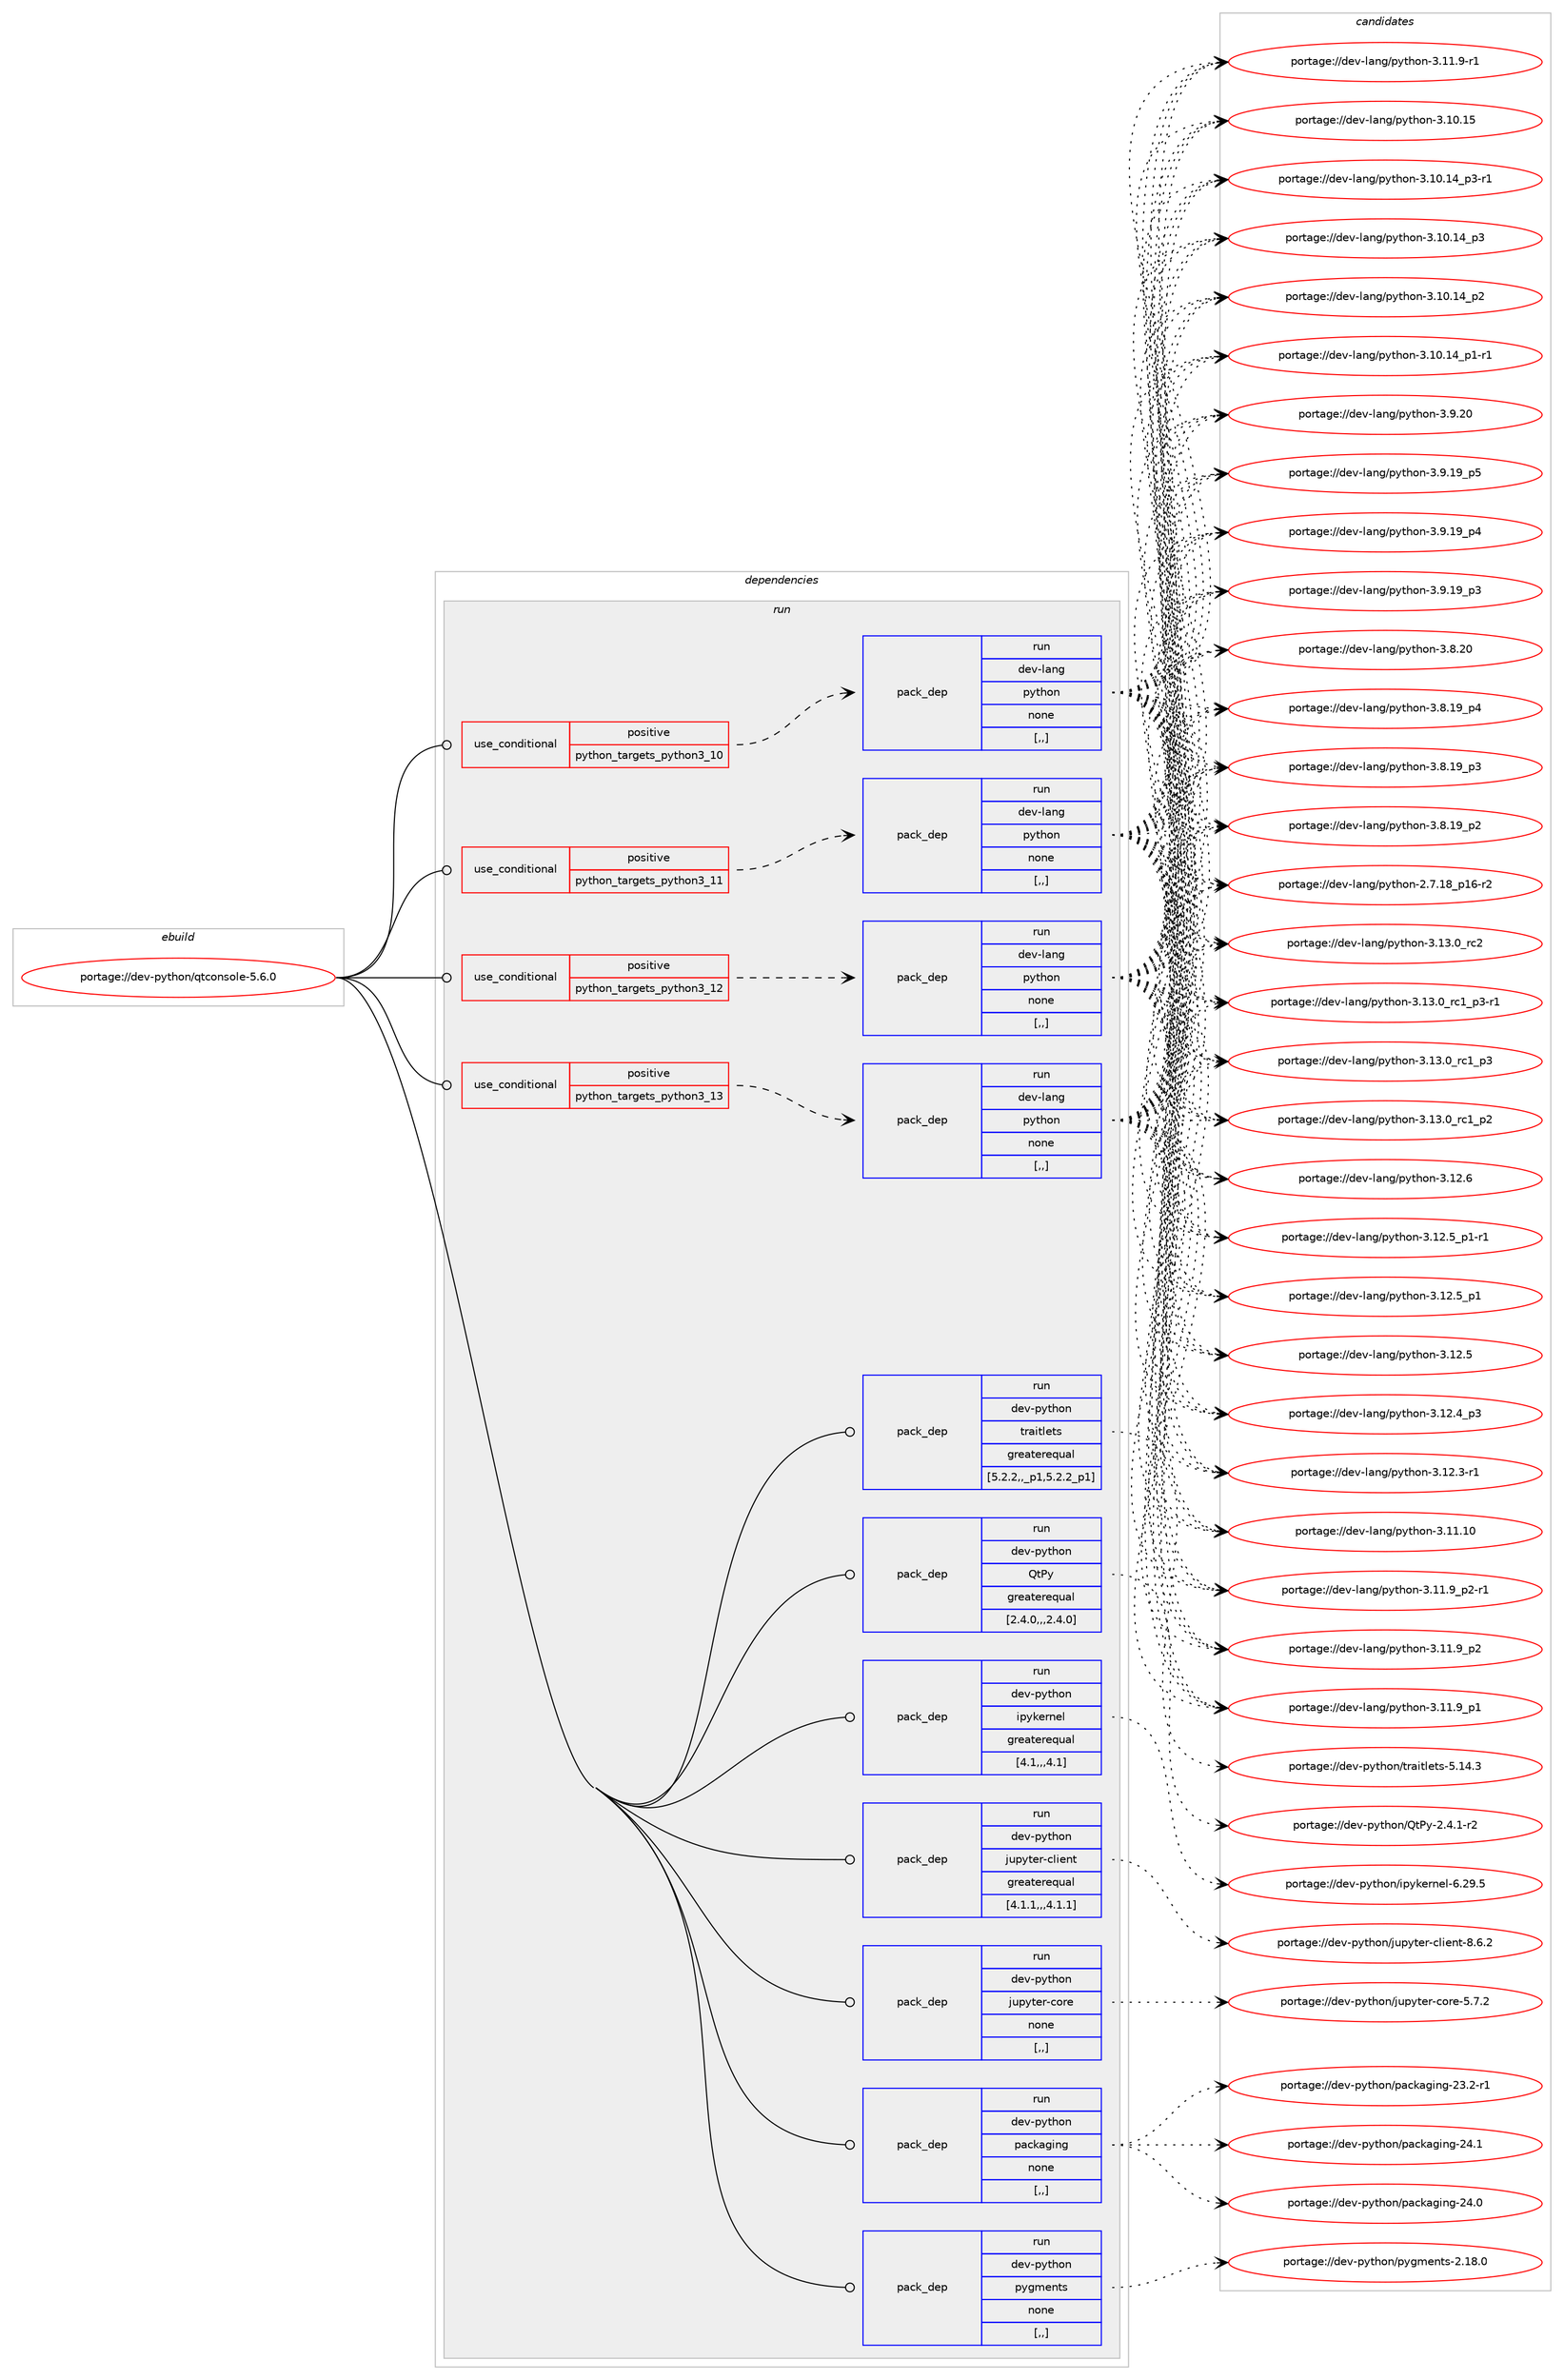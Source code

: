 digraph prolog {

# *************
# Graph options
# *************

newrank=true;
concentrate=true;
compound=true;
graph [rankdir=LR,fontname=Helvetica,fontsize=10,ranksep=1.5];#, ranksep=2.5, nodesep=0.2];
edge  [arrowhead=vee];
node  [fontname=Helvetica,fontsize=10];

# **********
# The ebuild
# **********

subgraph cluster_leftcol {
color=gray;
label=<<i>ebuild</i>>;
id [label="portage://dev-python/qtconsole-5.6.0", color=red, width=4, href="../dev-python/qtconsole-5.6.0.svg"];
}

# ****************
# The dependencies
# ****************

subgraph cluster_midcol {
color=gray;
label=<<i>dependencies</i>>;
subgraph cluster_compile {
fillcolor="#eeeeee";
style=filled;
label=<<i>compile</i>>;
}
subgraph cluster_compileandrun {
fillcolor="#eeeeee";
style=filled;
label=<<i>compile and run</i>>;
}
subgraph cluster_run {
fillcolor="#eeeeee";
style=filled;
label=<<i>run</i>>;
subgraph cond169429 {
dependency656688 [label=<<TABLE BORDER="0" CELLBORDER="1" CELLSPACING="0" CELLPADDING="4"><TR><TD ROWSPAN="3" CELLPADDING="10">use_conditional</TD></TR><TR><TD>positive</TD></TR><TR><TD>python_targets_python3_10</TD></TR></TABLE>>, shape=none, color=red];
subgraph pack482397 {
dependency656689 [label=<<TABLE BORDER="0" CELLBORDER="1" CELLSPACING="0" CELLPADDING="4" WIDTH="220"><TR><TD ROWSPAN="6" CELLPADDING="30">pack_dep</TD></TR><TR><TD WIDTH="110">run</TD></TR><TR><TD>dev-lang</TD></TR><TR><TD>python</TD></TR><TR><TD>none</TD></TR><TR><TD>[,,]</TD></TR></TABLE>>, shape=none, color=blue];
}
dependency656688:e -> dependency656689:w [weight=20,style="dashed",arrowhead="vee"];
}
id:e -> dependency656688:w [weight=20,style="solid",arrowhead="odot"];
subgraph cond169430 {
dependency656690 [label=<<TABLE BORDER="0" CELLBORDER="1" CELLSPACING="0" CELLPADDING="4"><TR><TD ROWSPAN="3" CELLPADDING="10">use_conditional</TD></TR><TR><TD>positive</TD></TR><TR><TD>python_targets_python3_11</TD></TR></TABLE>>, shape=none, color=red];
subgraph pack482398 {
dependency656691 [label=<<TABLE BORDER="0" CELLBORDER="1" CELLSPACING="0" CELLPADDING="4" WIDTH="220"><TR><TD ROWSPAN="6" CELLPADDING="30">pack_dep</TD></TR><TR><TD WIDTH="110">run</TD></TR><TR><TD>dev-lang</TD></TR><TR><TD>python</TD></TR><TR><TD>none</TD></TR><TR><TD>[,,]</TD></TR></TABLE>>, shape=none, color=blue];
}
dependency656690:e -> dependency656691:w [weight=20,style="dashed",arrowhead="vee"];
}
id:e -> dependency656690:w [weight=20,style="solid",arrowhead="odot"];
subgraph cond169431 {
dependency656692 [label=<<TABLE BORDER="0" CELLBORDER="1" CELLSPACING="0" CELLPADDING="4"><TR><TD ROWSPAN="3" CELLPADDING="10">use_conditional</TD></TR><TR><TD>positive</TD></TR><TR><TD>python_targets_python3_12</TD></TR></TABLE>>, shape=none, color=red];
subgraph pack482399 {
dependency656693 [label=<<TABLE BORDER="0" CELLBORDER="1" CELLSPACING="0" CELLPADDING="4" WIDTH="220"><TR><TD ROWSPAN="6" CELLPADDING="30">pack_dep</TD></TR><TR><TD WIDTH="110">run</TD></TR><TR><TD>dev-lang</TD></TR><TR><TD>python</TD></TR><TR><TD>none</TD></TR><TR><TD>[,,]</TD></TR></TABLE>>, shape=none, color=blue];
}
dependency656692:e -> dependency656693:w [weight=20,style="dashed",arrowhead="vee"];
}
id:e -> dependency656692:w [weight=20,style="solid",arrowhead="odot"];
subgraph cond169432 {
dependency656694 [label=<<TABLE BORDER="0" CELLBORDER="1" CELLSPACING="0" CELLPADDING="4"><TR><TD ROWSPAN="3" CELLPADDING="10">use_conditional</TD></TR><TR><TD>positive</TD></TR><TR><TD>python_targets_python3_13</TD></TR></TABLE>>, shape=none, color=red];
subgraph pack482400 {
dependency656695 [label=<<TABLE BORDER="0" CELLBORDER="1" CELLSPACING="0" CELLPADDING="4" WIDTH="220"><TR><TD ROWSPAN="6" CELLPADDING="30">pack_dep</TD></TR><TR><TD WIDTH="110">run</TD></TR><TR><TD>dev-lang</TD></TR><TR><TD>python</TD></TR><TR><TD>none</TD></TR><TR><TD>[,,]</TD></TR></TABLE>>, shape=none, color=blue];
}
dependency656694:e -> dependency656695:w [weight=20,style="dashed",arrowhead="vee"];
}
id:e -> dependency656694:w [weight=20,style="solid",arrowhead="odot"];
subgraph pack482401 {
dependency656696 [label=<<TABLE BORDER="0" CELLBORDER="1" CELLSPACING="0" CELLPADDING="4" WIDTH="220"><TR><TD ROWSPAN="6" CELLPADDING="30">pack_dep</TD></TR><TR><TD WIDTH="110">run</TD></TR><TR><TD>dev-python</TD></TR><TR><TD>QtPy</TD></TR><TR><TD>greaterequal</TD></TR><TR><TD>[2.4.0,,,2.4.0]</TD></TR></TABLE>>, shape=none, color=blue];
}
id:e -> dependency656696:w [weight=20,style="solid",arrowhead="odot"];
subgraph pack482402 {
dependency656697 [label=<<TABLE BORDER="0" CELLBORDER="1" CELLSPACING="0" CELLPADDING="4" WIDTH="220"><TR><TD ROWSPAN="6" CELLPADDING="30">pack_dep</TD></TR><TR><TD WIDTH="110">run</TD></TR><TR><TD>dev-python</TD></TR><TR><TD>ipykernel</TD></TR><TR><TD>greaterequal</TD></TR><TR><TD>[4.1,,,4.1]</TD></TR></TABLE>>, shape=none, color=blue];
}
id:e -> dependency656697:w [weight=20,style="solid",arrowhead="odot"];
subgraph pack482403 {
dependency656698 [label=<<TABLE BORDER="0" CELLBORDER="1" CELLSPACING="0" CELLPADDING="4" WIDTH="220"><TR><TD ROWSPAN="6" CELLPADDING="30">pack_dep</TD></TR><TR><TD WIDTH="110">run</TD></TR><TR><TD>dev-python</TD></TR><TR><TD>jupyter-client</TD></TR><TR><TD>greaterequal</TD></TR><TR><TD>[4.1.1,,,4.1.1]</TD></TR></TABLE>>, shape=none, color=blue];
}
id:e -> dependency656698:w [weight=20,style="solid",arrowhead="odot"];
subgraph pack482404 {
dependency656699 [label=<<TABLE BORDER="0" CELLBORDER="1" CELLSPACING="0" CELLPADDING="4" WIDTH="220"><TR><TD ROWSPAN="6" CELLPADDING="30">pack_dep</TD></TR><TR><TD WIDTH="110">run</TD></TR><TR><TD>dev-python</TD></TR><TR><TD>jupyter-core</TD></TR><TR><TD>none</TD></TR><TR><TD>[,,]</TD></TR></TABLE>>, shape=none, color=blue];
}
id:e -> dependency656699:w [weight=20,style="solid",arrowhead="odot"];
subgraph pack482405 {
dependency656700 [label=<<TABLE BORDER="0" CELLBORDER="1" CELLSPACING="0" CELLPADDING="4" WIDTH="220"><TR><TD ROWSPAN="6" CELLPADDING="30">pack_dep</TD></TR><TR><TD WIDTH="110">run</TD></TR><TR><TD>dev-python</TD></TR><TR><TD>packaging</TD></TR><TR><TD>none</TD></TR><TR><TD>[,,]</TD></TR></TABLE>>, shape=none, color=blue];
}
id:e -> dependency656700:w [weight=20,style="solid",arrowhead="odot"];
subgraph pack482406 {
dependency656701 [label=<<TABLE BORDER="0" CELLBORDER="1" CELLSPACING="0" CELLPADDING="4" WIDTH="220"><TR><TD ROWSPAN="6" CELLPADDING="30">pack_dep</TD></TR><TR><TD WIDTH="110">run</TD></TR><TR><TD>dev-python</TD></TR><TR><TD>pygments</TD></TR><TR><TD>none</TD></TR><TR><TD>[,,]</TD></TR></TABLE>>, shape=none, color=blue];
}
id:e -> dependency656701:w [weight=20,style="solid",arrowhead="odot"];
subgraph pack482407 {
dependency656702 [label=<<TABLE BORDER="0" CELLBORDER="1" CELLSPACING="0" CELLPADDING="4" WIDTH="220"><TR><TD ROWSPAN="6" CELLPADDING="30">pack_dep</TD></TR><TR><TD WIDTH="110">run</TD></TR><TR><TD>dev-python</TD></TR><TR><TD>traitlets</TD></TR><TR><TD>greaterequal</TD></TR><TR><TD>[5.2.2,,_p1,5.2.2_p1]</TD></TR></TABLE>>, shape=none, color=blue];
}
id:e -> dependency656702:w [weight=20,style="solid",arrowhead="odot"];
}
}

# **************
# The candidates
# **************

subgraph cluster_choices {
rank=same;
color=gray;
label=<<i>candidates</i>>;

subgraph choice482397 {
color=black;
nodesep=1;
choice10010111845108971101034711212111610411111045514649514648951149950 [label="portage://dev-lang/python-3.13.0_rc2", color=red, width=4,href="../dev-lang/python-3.13.0_rc2.svg"];
choice1001011184510897110103471121211161041111104551464951464895114994995112514511449 [label="portage://dev-lang/python-3.13.0_rc1_p3-r1", color=red, width=4,href="../dev-lang/python-3.13.0_rc1_p3-r1.svg"];
choice100101118451089711010347112121116104111110455146495146489511499499511251 [label="portage://dev-lang/python-3.13.0_rc1_p3", color=red, width=4,href="../dev-lang/python-3.13.0_rc1_p3.svg"];
choice100101118451089711010347112121116104111110455146495146489511499499511250 [label="portage://dev-lang/python-3.13.0_rc1_p2", color=red, width=4,href="../dev-lang/python-3.13.0_rc1_p2.svg"];
choice10010111845108971101034711212111610411111045514649504654 [label="portage://dev-lang/python-3.12.6", color=red, width=4,href="../dev-lang/python-3.12.6.svg"];
choice1001011184510897110103471121211161041111104551464950465395112494511449 [label="portage://dev-lang/python-3.12.5_p1-r1", color=red, width=4,href="../dev-lang/python-3.12.5_p1-r1.svg"];
choice100101118451089711010347112121116104111110455146495046539511249 [label="portage://dev-lang/python-3.12.5_p1", color=red, width=4,href="../dev-lang/python-3.12.5_p1.svg"];
choice10010111845108971101034711212111610411111045514649504653 [label="portage://dev-lang/python-3.12.5", color=red, width=4,href="../dev-lang/python-3.12.5.svg"];
choice100101118451089711010347112121116104111110455146495046529511251 [label="portage://dev-lang/python-3.12.4_p3", color=red, width=4,href="../dev-lang/python-3.12.4_p3.svg"];
choice100101118451089711010347112121116104111110455146495046514511449 [label="portage://dev-lang/python-3.12.3-r1", color=red, width=4,href="../dev-lang/python-3.12.3-r1.svg"];
choice1001011184510897110103471121211161041111104551464949464948 [label="portage://dev-lang/python-3.11.10", color=red, width=4,href="../dev-lang/python-3.11.10.svg"];
choice1001011184510897110103471121211161041111104551464949465795112504511449 [label="portage://dev-lang/python-3.11.9_p2-r1", color=red, width=4,href="../dev-lang/python-3.11.9_p2-r1.svg"];
choice100101118451089711010347112121116104111110455146494946579511250 [label="portage://dev-lang/python-3.11.9_p2", color=red, width=4,href="../dev-lang/python-3.11.9_p2.svg"];
choice100101118451089711010347112121116104111110455146494946579511249 [label="portage://dev-lang/python-3.11.9_p1", color=red, width=4,href="../dev-lang/python-3.11.9_p1.svg"];
choice100101118451089711010347112121116104111110455146494946574511449 [label="portage://dev-lang/python-3.11.9-r1", color=red, width=4,href="../dev-lang/python-3.11.9-r1.svg"];
choice1001011184510897110103471121211161041111104551464948464953 [label="portage://dev-lang/python-3.10.15", color=red, width=4,href="../dev-lang/python-3.10.15.svg"];
choice100101118451089711010347112121116104111110455146494846495295112514511449 [label="portage://dev-lang/python-3.10.14_p3-r1", color=red, width=4,href="../dev-lang/python-3.10.14_p3-r1.svg"];
choice10010111845108971101034711212111610411111045514649484649529511251 [label="portage://dev-lang/python-3.10.14_p3", color=red, width=4,href="../dev-lang/python-3.10.14_p3.svg"];
choice10010111845108971101034711212111610411111045514649484649529511250 [label="portage://dev-lang/python-3.10.14_p2", color=red, width=4,href="../dev-lang/python-3.10.14_p2.svg"];
choice100101118451089711010347112121116104111110455146494846495295112494511449 [label="portage://dev-lang/python-3.10.14_p1-r1", color=red, width=4,href="../dev-lang/python-3.10.14_p1-r1.svg"];
choice10010111845108971101034711212111610411111045514657465048 [label="portage://dev-lang/python-3.9.20", color=red, width=4,href="../dev-lang/python-3.9.20.svg"];
choice100101118451089711010347112121116104111110455146574649579511253 [label="portage://dev-lang/python-3.9.19_p5", color=red, width=4,href="../dev-lang/python-3.9.19_p5.svg"];
choice100101118451089711010347112121116104111110455146574649579511252 [label="portage://dev-lang/python-3.9.19_p4", color=red, width=4,href="../dev-lang/python-3.9.19_p4.svg"];
choice100101118451089711010347112121116104111110455146574649579511251 [label="portage://dev-lang/python-3.9.19_p3", color=red, width=4,href="../dev-lang/python-3.9.19_p3.svg"];
choice10010111845108971101034711212111610411111045514656465048 [label="portage://dev-lang/python-3.8.20", color=red, width=4,href="../dev-lang/python-3.8.20.svg"];
choice100101118451089711010347112121116104111110455146564649579511252 [label="portage://dev-lang/python-3.8.19_p4", color=red, width=4,href="../dev-lang/python-3.8.19_p4.svg"];
choice100101118451089711010347112121116104111110455146564649579511251 [label="portage://dev-lang/python-3.8.19_p3", color=red, width=4,href="../dev-lang/python-3.8.19_p3.svg"];
choice100101118451089711010347112121116104111110455146564649579511250 [label="portage://dev-lang/python-3.8.19_p2", color=red, width=4,href="../dev-lang/python-3.8.19_p2.svg"];
choice100101118451089711010347112121116104111110455046554649569511249544511450 [label="portage://dev-lang/python-2.7.18_p16-r2", color=red, width=4,href="../dev-lang/python-2.7.18_p16-r2.svg"];
dependency656689:e -> choice10010111845108971101034711212111610411111045514649514648951149950:w [style=dotted,weight="100"];
dependency656689:e -> choice1001011184510897110103471121211161041111104551464951464895114994995112514511449:w [style=dotted,weight="100"];
dependency656689:e -> choice100101118451089711010347112121116104111110455146495146489511499499511251:w [style=dotted,weight="100"];
dependency656689:e -> choice100101118451089711010347112121116104111110455146495146489511499499511250:w [style=dotted,weight="100"];
dependency656689:e -> choice10010111845108971101034711212111610411111045514649504654:w [style=dotted,weight="100"];
dependency656689:e -> choice1001011184510897110103471121211161041111104551464950465395112494511449:w [style=dotted,weight="100"];
dependency656689:e -> choice100101118451089711010347112121116104111110455146495046539511249:w [style=dotted,weight="100"];
dependency656689:e -> choice10010111845108971101034711212111610411111045514649504653:w [style=dotted,weight="100"];
dependency656689:e -> choice100101118451089711010347112121116104111110455146495046529511251:w [style=dotted,weight="100"];
dependency656689:e -> choice100101118451089711010347112121116104111110455146495046514511449:w [style=dotted,weight="100"];
dependency656689:e -> choice1001011184510897110103471121211161041111104551464949464948:w [style=dotted,weight="100"];
dependency656689:e -> choice1001011184510897110103471121211161041111104551464949465795112504511449:w [style=dotted,weight="100"];
dependency656689:e -> choice100101118451089711010347112121116104111110455146494946579511250:w [style=dotted,weight="100"];
dependency656689:e -> choice100101118451089711010347112121116104111110455146494946579511249:w [style=dotted,weight="100"];
dependency656689:e -> choice100101118451089711010347112121116104111110455146494946574511449:w [style=dotted,weight="100"];
dependency656689:e -> choice1001011184510897110103471121211161041111104551464948464953:w [style=dotted,weight="100"];
dependency656689:e -> choice100101118451089711010347112121116104111110455146494846495295112514511449:w [style=dotted,weight="100"];
dependency656689:e -> choice10010111845108971101034711212111610411111045514649484649529511251:w [style=dotted,weight="100"];
dependency656689:e -> choice10010111845108971101034711212111610411111045514649484649529511250:w [style=dotted,weight="100"];
dependency656689:e -> choice100101118451089711010347112121116104111110455146494846495295112494511449:w [style=dotted,weight="100"];
dependency656689:e -> choice10010111845108971101034711212111610411111045514657465048:w [style=dotted,weight="100"];
dependency656689:e -> choice100101118451089711010347112121116104111110455146574649579511253:w [style=dotted,weight="100"];
dependency656689:e -> choice100101118451089711010347112121116104111110455146574649579511252:w [style=dotted,weight="100"];
dependency656689:e -> choice100101118451089711010347112121116104111110455146574649579511251:w [style=dotted,weight="100"];
dependency656689:e -> choice10010111845108971101034711212111610411111045514656465048:w [style=dotted,weight="100"];
dependency656689:e -> choice100101118451089711010347112121116104111110455146564649579511252:w [style=dotted,weight="100"];
dependency656689:e -> choice100101118451089711010347112121116104111110455146564649579511251:w [style=dotted,weight="100"];
dependency656689:e -> choice100101118451089711010347112121116104111110455146564649579511250:w [style=dotted,weight="100"];
dependency656689:e -> choice100101118451089711010347112121116104111110455046554649569511249544511450:w [style=dotted,weight="100"];
}
subgraph choice482398 {
color=black;
nodesep=1;
choice10010111845108971101034711212111610411111045514649514648951149950 [label="portage://dev-lang/python-3.13.0_rc2", color=red, width=4,href="../dev-lang/python-3.13.0_rc2.svg"];
choice1001011184510897110103471121211161041111104551464951464895114994995112514511449 [label="portage://dev-lang/python-3.13.0_rc1_p3-r1", color=red, width=4,href="../dev-lang/python-3.13.0_rc1_p3-r1.svg"];
choice100101118451089711010347112121116104111110455146495146489511499499511251 [label="portage://dev-lang/python-3.13.0_rc1_p3", color=red, width=4,href="../dev-lang/python-3.13.0_rc1_p3.svg"];
choice100101118451089711010347112121116104111110455146495146489511499499511250 [label="portage://dev-lang/python-3.13.0_rc1_p2", color=red, width=4,href="../dev-lang/python-3.13.0_rc1_p2.svg"];
choice10010111845108971101034711212111610411111045514649504654 [label="portage://dev-lang/python-3.12.6", color=red, width=4,href="../dev-lang/python-3.12.6.svg"];
choice1001011184510897110103471121211161041111104551464950465395112494511449 [label="portage://dev-lang/python-3.12.5_p1-r1", color=red, width=4,href="../dev-lang/python-3.12.5_p1-r1.svg"];
choice100101118451089711010347112121116104111110455146495046539511249 [label="portage://dev-lang/python-3.12.5_p1", color=red, width=4,href="../dev-lang/python-3.12.5_p1.svg"];
choice10010111845108971101034711212111610411111045514649504653 [label="portage://dev-lang/python-3.12.5", color=red, width=4,href="../dev-lang/python-3.12.5.svg"];
choice100101118451089711010347112121116104111110455146495046529511251 [label="portage://dev-lang/python-3.12.4_p3", color=red, width=4,href="../dev-lang/python-3.12.4_p3.svg"];
choice100101118451089711010347112121116104111110455146495046514511449 [label="portage://dev-lang/python-3.12.3-r1", color=red, width=4,href="../dev-lang/python-3.12.3-r1.svg"];
choice1001011184510897110103471121211161041111104551464949464948 [label="portage://dev-lang/python-3.11.10", color=red, width=4,href="../dev-lang/python-3.11.10.svg"];
choice1001011184510897110103471121211161041111104551464949465795112504511449 [label="portage://dev-lang/python-3.11.9_p2-r1", color=red, width=4,href="../dev-lang/python-3.11.9_p2-r1.svg"];
choice100101118451089711010347112121116104111110455146494946579511250 [label="portage://dev-lang/python-3.11.9_p2", color=red, width=4,href="../dev-lang/python-3.11.9_p2.svg"];
choice100101118451089711010347112121116104111110455146494946579511249 [label="portage://dev-lang/python-3.11.9_p1", color=red, width=4,href="../dev-lang/python-3.11.9_p1.svg"];
choice100101118451089711010347112121116104111110455146494946574511449 [label="portage://dev-lang/python-3.11.9-r1", color=red, width=4,href="../dev-lang/python-3.11.9-r1.svg"];
choice1001011184510897110103471121211161041111104551464948464953 [label="portage://dev-lang/python-3.10.15", color=red, width=4,href="../dev-lang/python-3.10.15.svg"];
choice100101118451089711010347112121116104111110455146494846495295112514511449 [label="portage://dev-lang/python-3.10.14_p3-r1", color=red, width=4,href="../dev-lang/python-3.10.14_p3-r1.svg"];
choice10010111845108971101034711212111610411111045514649484649529511251 [label="portage://dev-lang/python-3.10.14_p3", color=red, width=4,href="../dev-lang/python-3.10.14_p3.svg"];
choice10010111845108971101034711212111610411111045514649484649529511250 [label="portage://dev-lang/python-3.10.14_p2", color=red, width=4,href="../dev-lang/python-3.10.14_p2.svg"];
choice100101118451089711010347112121116104111110455146494846495295112494511449 [label="portage://dev-lang/python-3.10.14_p1-r1", color=red, width=4,href="../dev-lang/python-3.10.14_p1-r1.svg"];
choice10010111845108971101034711212111610411111045514657465048 [label="portage://dev-lang/python-3.9.20", color=red, width=4,href="../dev-lang/python-3.9.20.svg"];
choice100101118451089711010347112121116104111110455146574649579511253 [label="portage://dev-lang/python-3.9.19_p5", color=red, width=4,href="../dev-lang/python-3.9.19_p5.svg"];
choice100101118451089711010347112121116104111110455146574649579511252 [label="portage://dev-lang/python-3.9.19_p4", color=red, width=4,href="../dev-lang/python-3.9.19_p4.svg"];
choice100101118451089711010347112121116104111110455146574649579511251 [label="portage://dev-lang/python-3.9.19_p3", color=red, width=4,href="../dev-lang/python-3.9.19_p3.svg"];
choice10010111845108971101034711212111610411111045514656465048 [label="portage://dev-lang/python-3.8.20", color=red, width=4,href="../dev-lang/python-3.8.20.svg"];
choice100101118451089711010347112121116104111110455146564649579511252 [label="portage://dev-lang/python-3.8.19_p4", color=red, width=4,href="../dev-lang/python-3.8.19_p4.svg"];
choice100101118451089711010347112121116104111110455146564649579511251 [label="portage://dev-lang/python-3.8.19_p3", color=red, width=4,href="../dev-lang/python-3.8.19_p3.svg"];
choice100101118451089711010347112121116104111110455146564649579511250 [label="portage://dev-lang/python-3.8.19_p2", color=red, width=4,href="../dev-lang/python-3.8.19_p2.svg"];
choice100101118451089711010347112121116104111110455046554649569511249544511450 [label="portage://dev-lang/python-2.7.18_p16-r2", color=red, width=4,href="../dev-lang/python-2.7.18_p16-r2.svg"];
dependency656691:e -> choice10010111845108971101034711212111610411111045514649514648951149950:w [style=dotted,weight="100"];
dependency656691:e -> choice1001011184510897110103471121211161041111104551464951464895114994995112514511449:w [style=dotted,weight="100"];
dependency656691:e -> choice100101118451089711010347112121116104111110455146495146489511499499511251:w [style=dotted,weight="100"];
dependency656691:e -> choice100101118451089711010347112121116104111110455146495146489511499499511250:w [style=dotted,weight="100"];
dependency656691:e -> choice10010111845108971101034711212111610411111045514649504654:w [style=dotted,weight="100"];
dependency656691:e -> choice1001011184510897110103471121211161041111104551464950465395112494511449:w [style=dotted,weight="100"];
dependency656691:e -> choice100101118451089711010347112121116104111110455146495046539511249:w [style=dotted,weight="100"];
dependency656691:e -> choice10010111845108971101034711212111610411111045514649504653:w [style=dotted,weight="100"];
dependency656691:e -> choice100101118451089711010347112121116104111110455146495046529511251:w [style=dotted,weight="100"];
dependency656691:e -> choice100101118451089711010347112121116104111110455146495046514511449:w [style=dotted,weight="100"];
dependency656691:e -> choice1001011184510897110103471121211161041111104551464949464948:w [style=dotted,weight="100"];
dependency656691:e -> choice1001011184510897110103471121211161041111104551464949465795112504511449:w [style=dotted,weight="100"];
dependency656691:e -> choice100101118451089711010347112121116104111110455146494946579511250:w [style=dotted,weight="100"];
dependency656691:e -> choice100101118451089711010347112121116104111110455146494946579511249:w [style=dotted,weight="100"];
dependency656691:e -> choice100101118451089711010347112121116104111110455146494946574511449:w [style=dotted,weight="100"];
dependency656691:e -> choice1001011184510897110103471121211161041111104551464948464953:w [style=dotted,weight="100"];
dependency656691:e -> choice100101118451089711010347112121116104111110455146494846495295112514511449:w [style=dotted,weight="100"];
dependency656691:e -> choice10010111845108971101034711212111610411111045514649484649529511251:w [style=dotted,weight="100"];
dependency656691:e -> choice10010111845108971101034711212111610411111045514649484649529511250:w [style=dotted,weight="100"];
dependency656691:e -> choice100101118451089711010347112121116104111110455146494846495295112494511449:w [style=dotted,weight="100"];
dependency656691:e -> choice10010111845108971101034711212111610411111045514657465048:w [style=dotted,weight="100"];
dependency656691:e -> choice100101118451089711010347112121116104111110455146574649579511253:w [style=dotted,weight="100"];
dependency656691:e -> choice100101118451089711010347112121116104111110455146574649579511252:w [style=dotted,weight="100"];
dependency656691:e -> choice100101118451089711010347112121116104111110455146574649579511251:w [style=dotted,weight="100"];
dependency656691:e -> choice10010111845108971101034711212111610411111045514656465048:w [style=dotted,weight="100"];
dependency656691:e -> choice100101118451089711010347112121116104111110455146564649579511252:w [style=dotted,weight="100"];
dependency656691:e -> choice100101118451089711010347112121116104111110455146564649579511251:w [style=dotted,weight="100"];
dependency656691:e -> choice100101118451089711010347112121116104111110455146564649579511250:w [style=dotted,weight="100"];
dependency656691:e -> choice100101118451089711010347112121116104111110455046554649569511249544511450:w [style=dotted,weight="100"];
}
subgraph choice482399 {
color=black;
nodesep=1;
choice10010111845108971101034711212111610411111045514649514648951149950 [label="portage://dev-lang/python-3.13.0_rc2", color=red, width=4,href="../dev-lang/python-3.13.0_rc2.svg"];
choice1001011184510897110103471121211161041111104551464951464895114994995112514511449 [label="portage://dev-lang/python-3.13.0_rc1_p3-r1", color=red, width=4,href="../dev-lang/python-3.13.0_rc1_p3-r1.svg"];
choice100101118451089711010347112121116104111110455146495146489511499499511251 [label="portage://dev-lang/python-3.13.0_rc1_p3", color=red, width=4,href="../dev-lang/python-3.13.0_rc1_p3.svg"];
choice100101118451089711010347112121116104111110455146495146489511499499511250 [label="portage://dev-lang/python-3.13.0_rc1_p2", color=red, width=4,href="../dev-lang/python-3.13.0_rc1_p2.svg"];
choice10010111845108971101034711212111610411111045514649504654 [label="portage://dev-lang/python-3.12.6", color=red, width=4,href="../dev-lang/python-3.12.6.svg"];
choice1001011184510897110103471121211161041111104551464950465395112494511449 [label="portage://dev-lang/python-3.12.5_p1-r1", color=red, width=4,href="../dev-lang/python-3.12.5_p1-r1.svg"];
choice100101118451089711010347112121116104111110455146495046539511249 [label="portage://dev-lang/python-3.12.5_p1", color=red, width=4,href="../dev-lang/python-3.12.5_p1.svg"];
choice10010111845108971101034711212111610411111045514649504653 [label="portage://dev-lang/python-3.12.5", color=red, width=4,href="../dev-lang/python-3.12.5.svg"];
choice100101118451089711010347112121116104111110455146495046529511251 [label="portage://dev-lang/python-3.12.4_p3", color=red, width=4,href="../dev-lang/python-3.12.4_p3.svg"];
choice100101118451089711010347112121116104111110455146495046514511449 [label="portage://dev-lang/python-3.12.3-r1", color=red, width=4,href="../dev-lang/python-3.12.3-r1.svg"];
choice1001011184510897110103471121211161041111104551464949464948 [label="portage://dev-lang/python-3.11.10", color=red, width=4,href="../dev-lang/python-3.11.10.svg"];
choice1001011184510897110103471121211161041111104551464949465795112504511449 [label="portage://dev-lang/python-3.11.9_p2-r1", color=red, width=4,href="../dev-lang/python-3.11.9_p2-r1.svg"];
choice100101118451089711010347112121116104111110455146494946579511250 [label="portage://dev-lang/python-3.11.9_p2", color=red, width=4,href="../dev-lang/python-3.11.9_p2.svg"];
choice100101118451089711010347112121116104111110455146494946579511249 [label="portage://dev-lang/python-3.11.9_p1", color=red, width=4,href="../dev-lang/python-3.11.9_p1.svg"];
choice100101118451089711010347112121116104111110455146494946574511449 [label="portage://dev-lang/python-3.11.9-r1", color=red, width=4,href="../dev-lang/python-3.11.9-r1.svg"];
choice1001011184510897110103471121211161041111104551464948464953 [label="portage://dev-lang/python-3.10.15", color=red, width=4,href="../dev-lang/python-3.10.15.svg"];
choice100101118451089711010347112121116104111110455146494846495295112514511449 [label="portage://dev-lang/python-3.10.14_p3-r1", color=red, width=4,href="../dev-lang/python-3.10.14_p3-r1.svg"];
choice10010111845108971101034711212111610411111045514649484649529511251 [label="portage://dev-lang/python-3.10.14_p3", color=red, width=4,href="../dev-lang/python-3.10.14_p3.svg"];
choice10010111845108971101034711212111610411111045514649484649529511250 [label="portage://dev-lang/python-3.10.14_p2", color=red, width=4,href="../dev-lang/python-3.10.14_p2.svg"];
choice100101118451089711010347112121116104111110455146494846495295112494511449 [label="portage://dev-lang/python-3.10.14_p1-r1", color=red, width=4,href="../dev-lang/python-3.10.14_p1-r1.svg"];
choice10010111845108971101034711212111610411111045514657465048 [label="portage://dev-lang/python-3.9.20", color=red, width=4,href="../dev-lang/python-3.9.20.svg"];
choice100101118451089711010347112121116104111110455146574649579511253 [label="portage://dev-lang/python-3.9.19_p5", color=red, width=4,href="../dev-lang/python-3.9.19_p5.svg"];
choice100101118451089711010347112121116104111110455146574649579511252 [label="portage://dev-lang/python-3.9.19_p4", color=red, width=4,href="../dev-lang/python-3.9.19_p4.svg"];
choice100101118451089711010347112121116104111110455146574649579511251 [label="portage://dev-lang/python-3.9.19_p3", color=red, width=4,href="../dev-lang/python-3.9.19_p3.svg"];
choice10010111845108971101034711212111610411111045514656465048 [label="portage://dev-lang/python-3.8.20", color=red, width=4,href="../dev-lang/python-3.8.20.svg"];
choice100101118451089711010347112121116104111110455146564649579511252 [label="portage://dev-lang/python-3.8.19_p4", color=red, width=4,href="../dev-lang/python-3.8.19_p4.svg"];
choice100101118451089711010347112121116104111110455146564649579511251 [label="portage://dev-lang/python-3.8.19_p3", color=red, width=4,href="../dev-lang/python-3.8.19_p3.svg"];
choice100101118451089711010347112121116104111110455146564649579511250 [label="portage://dev-lang/python-3.8.19_p2", color=red, width=4,href="../dev-lang/python-3.8.19_p2.svg"];
choice100101118451089711010347112121116104111110455046554649569511249544511450 [label="portage://dev-lang/python-2.7.18_p16-r2", color=red, width=4,href="../dev-lang/python-2.7.18_p16-r2.svg"];
dependency656693:e -> choice10010111845108971101034711212111610411111045514649514648951149950:w [style=dotted,weight="100"];
dependency656693:e -> choice1001011184510897110103471121211161041111104551464951464895114994995112514511449:w [style=dotted,weight="100"];
dependency656693:e -> choice100101118451089711010347112121116104111110455146495146489511499499511251:w [style=dotted,weight="100"];
dependency656693:e -> choice100101118451089711010347112121116104111110455146495146489511499499511250:w [style=dotted,weight="100"];
dependency656693:e -> choice10010111845108971101034711212111610411111045514649504654:w [style=dotted,weight="100"];
dependency656693:e -> choice1001011184510897110103471121211161041111104551464950465395112494511449:w [style=dotted,weight="100"];
dependency656693:e -> choice100101118451089711010347112121116104111110455146495046539511249:w [style=dotted,weight="100"];
dependency656693:e -> choice10010111845108971101034711212111610411111045514649504653:w [style=dotted,weight="100"];
dependency656693:e -> choice100101118451089711010347112121116104111110455146495046529511251:w [style=dotted,weight="100"];
dependency656693:e -> choice100101118451089711010347112121116104111110455146495046514511449:w [style=dotted,weight="100"];
dependency656693:e -> choice1001011184510897110103471121211161041111104551464949464948:w [style=dotted,weight="100"];
dependency656693:e -> choice1001011184510897110103471121211161041111104551464949465795112504511449:w [style=dotted,weight="100"];
dependency656693:e -> choice100101118451089711010347112121116104111110455146494946579511250:w [style=dotted,weight="100"];
dependency656693:e -> choice100101118451089711010347112121116104111110455146494946579511249:w [style=dotted,weight="100"];
dependency656693:e -> choice100101118451089711010347112121116104111110455146494946574511449:w [style=dotted,weight="100"];
dependency656693:e -> choice1001011184510897110103471121211161041111104551464948464953:w [style=dotted,weight="100"];
dependency656693:e -> choice100101118451089711010347112121116104111110455146494846495295112514511449:w [style=dotted,weight="100"];
dependency656693:e -> choice10010111845108971101034711212111610411111045514649484649529511251:w [style=dotted,weight="100"];
dependency656693:e -> choice10010111845108971101034711212111610411111045514649484649529511250:w [style=dotted,weight="100"];
dependency656693:e -> choice100101118451089711010347112121116104111110455146494846495295112494511449:w [style=dotted,weight="100"];
dependency656693:e -> choice10010111845108971101034711212111610411111045514657465048:w [style=dotted,weight="100"];
dependency656693:e -> choice100101118451089711010347112121116104111110455146574649579511253:w [style=dotted,weight="100"];
dependency656693:e -> choice100101118451089711010347112121116104111110455146574649579511252:w [style=dotted,weight="100"];
dependency656693:e -> choice100101118451089711010347112121116104111110455146574649579511251:w [style=dotted,weight="100"];
dependency656693:e -> choice10010111845108971101034711212111610411111045514656465048:w [style=dotted,weight="100"];
dependency656693:e -> choice100101118451089711010347112121116104111110455146564649579511252:w [style=dotted,weight="100"];
dependency656693:e -> choice100101118451089711010347112121116104111110455146564649579511251:w [style=dotted,weight="100"];
dependency656693:e -> choice100101118451089711010347112121116104111110455146564649579511250:w [style=dotted,weight="100"];
dependency656693:e -> choice100101118451089711010347112121116104111110455046554649569511249544511450:w [style=dotted,weight="100"];
}
subgraph choice482400 {
color=black;
nodesep=1;
choice10010111845108971101034711212111610411111045514649514648951149950 [label="portage://dev-lang/python-3.13.0_rc2", color=red, width=4,href="../dev-lang/python-3.13.0_rc2.svg"];
choice1001011184510897110103471121211161041111104551464951464895114994995112514511449 [label="portage://dev-lang/python-3.13.0_rc1_p3-r1", color=red, width=4,href="../dev-lang/python-3.13.0_rc1_p3-r1.svg"];
choice100101118451089711010347112121116104111110455146495146489511499499511251 [label="portage://dev-lang/python-3.13.0_rc1_p3", color=red, width=4,href="../dev-lang/python-3.13.0_rc1_p3.svg"];
choice100101118451089711010347112121116104111110455146495146489511499499511250 [label="portage://dev-lang/python-3.13.0_rc1_p2", color=red, width=4,href="../dev-lang/python-3.13.0_rc1_p2.svg"];
choice10010111845108971101034711212111610411111045514649504654 [label="portage://dev-lang/python-3.12.6", color=red, width=4,href="../dev-lang/python-3.12.6.svg"];
choice1001011184510897110103471121211161041111104551464950465395112494511449 [label="portage://dev-lang/python-3.12.5_p1-r1", color=red, width=4,href="../dev-lang/python-3.12.5_p1-r1.svg"];
choice100101118451089711010347112121116104111110455146495046539511249 [label="portage://dev-lang/python-3.12.5_p1", color=red, width=4,href="../dev-lang/python-3.12.5_p1.svg"];
choice10010111845108971101034711212111610411111045514649504653 [label="portage://dev-lang/python-3.12.5", color=red, width=4,href="../dev-lang/python-3.12.5.svg"];
choice100101118451089711010347112121116104111110455146495046529511251 [label="portage://dev-lang/python-3.12.4_p3", color=red, width=4,href="../dev-lang/python-3.12.4_p3.svg"];
choice100101118451089711010347112121116104111110455146495046514511449 [label="portage://dev-lang/python-3.12.3-r1", color=red, width=4,href="../dev-lang/python-3.12.3-r1.svg"];
choice1001011184510897110103471121211161041111104551464949464948 [label="portage://dev-lang/python-3.11.10", color=red, width=4,href="../dev-lang/python-3.11.10.svg"];
choice1001011184510897110103471121211161041111104551464949465795112504511449 [label="portage://dev-lang/python-3.11.9_p2-r1", color=red, width=4,href="../dev-lang/python-3.11.9_p2-r1.svg"];
choice100101118451089711010347112121116104111110455146494946579511250 [label="portage://dev-lang/python-3.11.9_p2", color=red, width=4,href="../dev-lang/python-3.11.9_p2.svg"];
choice100101118451089711010347112121116104111110455146494946579511249 [label="portage://dev-lang/python-3.11.9_p1", color=red, width=4,href="../dev-lang/python-3.11.9_p1.svg"];
choice100101118451089711010347112121116104111110455146494946574511449 [label="portage://dev-lang/python-3.11.9-r1", color=red, width=4,href="../dev-lang/python-3.11.9-r1.svg"];
choice1001011184510897110103471121211161041111104551464948464953 [label="portage://dev-lang/python-3.10.15", color=red, width=4,href="../dev-lang/python-3.10.15.svg"];
choice100101118451089711010347112121116104111110455146494846495295112514511449 [label="portage://dev-lang/python-3.10.14_p3-r1", color=red, width=4,href="../dev-lang/python-3.10.14_p3-r1.svg"];
choice10010111845108971101034711212111610411111045514649484649529511251 [label="portage://dev-lang/python-3.10.14_p3", color=red, width=4,href="../dev-lang/python-3.10.14_p3.svg"];
choice10010111845108971101034711212111610411111045514649484649529511250 [label="portage://dev-lang/python-3.10.14_p2", color=red, width=4,href="../dev-lang/python-3.10.14_p2.svg"];
choice100101118451089711010347112121116104111110455146494846495295112494511449 [label="portage://dev-lang/python-3.10.14_p1-r1", color=red, width=4,href="../dev-lang/python-3.10.14_p1-r1.svg"];
choice10010111845108971101034711212111610411111045514657465048 [label="portage://dev-lang/python-3.9.20", color=red, width=4,href="../dev-lang/python-3.9.20.svg"];
choice100101118451089711010347112121116104111110455146574649579511253 [label="portage://dev-lang/python-3.9.19_p5", color=red, width=4,href="../dev-lang/python-3.9.19_p5.svg"];
choice100101118451089711010347112121116104111110455146574649579511252 [label="portage://dev-lang/python-3.9.19_p4", color=red, width=4,href="../dev-lang/python-3.9.19_p4.svg"];
choice100101118451089711010347112121116104111110455146574649579511251 [label="portage://dev-lang/python-3.9.19_p3", color=red, width=4,href="../dev-lang/python-3.9.19_p3.svg"];
choice10010111845108971101034711212111610411111045514656465048 [label="portage://dev-lang/python-3.8.20", color=red, width=4,href="../dev-lang/python-3.8.20.svg"];
choice100101118451089711010347112121116104111110455146564649579511252 [label="portage://dev-lang/python-3.8.19_p4", color=red, width=4,href="../dev-lang/python-3.8.19_p4.svg"];
choice100101118451089711010347112121116104111110455146564649579511251 [label="portage://dev-lang/python-3.8.19_p3", color=red, width=4,href="../dev-lang/python-3.8.19_p3.svg"];
choice100101118451089711010347112121116104111110455146564649579511250 [label="portage://dev-lang/python-3.8.19_p2", color=red, width=4,href="../dev-lang/python-3.8.19_p2.svg"];
choice100101118451089711010347112121116104111110455046554649569511249544511450 [label="portage://dev-lang/python-2.7.18_p16-r2", color=red, width=4,href="../dev-lang/python-2.7.18_p16-r2.svg"];
dependency656695:e -> choice10010111845108971101034711212111610411111045514649514648951149950:w [style=dotted,weight="100"];
dependency656695:e -> choice1001011184510897110103471121211161041111104551464951464895114994995112514511449:w [style=dotted,weight="100"];
dependency656695:e -> choice100101118451089711010347112121116104111110455146495146489511499499511251:w [style=dotted,weight="100"];
dependency656695:e -> choice100101118451089711010347112121116104111110455146495146489511499499511250:w [style=dotted,weight="100"];
dependency656695:e -> choice10010111845108971101034711212111610411111045514649504654:w [style=dotted,weight="100"];
dependency656695:e -> choice1001011184510897110103471121211161041111104551464950465395112494511449:w [style=dotted,weight="100"];
dependency656695:e -> choice100101118451089711010347112121116104111110455146495046539511249:w [style=dotted,weight="100"];
dependency656695:e -> choice10010111845108971101034711212111610411111045514649504653:w [style=dotted,weight="100"];
dependency656695:e -> choice100101118451089711010347112121116104111110455146495046529511251:w [style=dotted,weight="100"];
dependency656695:e -> choice100101118451089711010347112121116104111110455146495046514511449:w [style=dotted,weight="100"];
dependency656695:e -> choice1001011184510897110103471121211161041111104551464949464948:w [style=dotted,weight="100"];
dependency656695:e -> choice1001011184510897110103471121211161041111104551464949465795112504511449:w [style=dotted,weight="100"];
dependency656695:e -> choice100101118451089711010347112121116104111110455146494946579511250:w [style=dotted,weight="100"];
dependency656695:e -> choice100101118451089711010347112121116104111110455146494946579511249:w [style=dotted,weight="100"];
dependency656695:e -> choice100101118451089711010347112121116104111110455146494946574511449:w [style=dotted,weight="100"];
dependency656695:e -> choice1001011184510897110103471121211161041111104551464948464953:w [style=dotted,weight="100"];
dependency656695:e -> choice100101118451089711010347112121116104111110455146494846495295112514511449:w [style=dotted,weight="100"];
dependency656695:e -> choice10010111845108971101034711212111610411111045514649484649529511251:w [style=dotted,weight="100"];
dependency656695:e -> choice10010111845108971101034711212111610411111045514649484649529511250:w [style=dotted,weight="100"];
dependency656695:e -> choice100101118451089711010347112121116104111110455146494846495295112494511449:w [style=dotted,weight="100"];
dependency656695:e -> choice10010111845108971101034711212111610411111045514657465048:w [style=dotted,weight="100"];
dependency656695:e -> choice100101118451089711010347112121116104111110455146574649579511253:w [style=dotted,weight="100"];
dependency656695:e -> choice100101118451089711010347112121116104111110455146574649579511252:w [style=dotted,weight="100"];
dependency656695:e -> choice100101118451089711010347112121116104111110455146574649579511251:w [style=dotted,weight="100"];
dependency656695:e -> choice10010111845108971101034711212111610411111045514656465048:w [style=dotted,weight="100"];
dependency656695:e -> choice100101118451089711010347112121116104111110455146564649579511252:w [style=dotted,weight="100"];
dependency656695:e -> choice100101118451089711010347112121116104111110455146564649579511251:w [style=dotted,weight="100"];
dependency656695:e -> choice100101118451089711010347112121116104111110455146564649579511250:w [style=dotted,weight="100"];
dependency656695:e -> choice100101118451089711010347112121116104111110455046554649569511249544511450:w [style=dotted,weight="100"];
}
subgraph choice482401 {
color=black;
nodesep=1;
choice100101118451121211161041111104781116801214550465246494511450 [label="portage://dev-python/QtPy-2.4.1-r2", color=red, width=4,href="../dev-python/QtPy-2.4.1-r2.svg"];
dependency656696:e -> choice100101118451121211161041111104781116801214550465246494511450:w [style=dotted,weight="100"];
}
subgraph choice482402 {
color=black;
nodesep=1;
choice100101118451121211161041111104710511212110710111411010110845544650574653 [label="portage://dev-python/ipykernel-6.29.5", color=red, width=4,href="../dev-python/ipykernel-6.29.5.svg"];
dependency656697:e -> choice100101118451121211161041111104710511212110710111411010110845544650574653:w [style=dotted,weight="100"];
}
subgraph choice482403 {
color=black;
nodesep=1;
choice10010111845112121116104111110471061171121211161011144599108105101110116455646544650 [label="portage://dev-python/jupyter-client-8.6.2", color=red, width=4,href="../dev-python/jupyter-client-8.6.2.svg"];
dependency656698:e -> choice10010111845112121116104111110471061171121211161011144599108105101110116455646544650:w [style=dotted,weight="100"];
}
subgraph choice482404 {
color=black;
nodesep=1;
choice10010111845112121116104111110471061171121211161011144599111114101455346554650 [label="portage://dev-python/jupyter-core-5.7.2", color=red, width=4,href="../dev-python/jupyter-core-5.7.2.svg"];
dependency656699:e -> choice10010111845112121116104111110471061171121211161011144599111114101455346554650:w [style=dotted,weight="100"];
}
subgraph choice482405 {
color=black;
nodesep=1;
choice10010111845112121116104111110471129799107971031051101034550524649 [label="portage://dev-python/packaging-24.1", color=red, width=4,href="../dev-python/packaging-24.1.svg"];
choice10010111845112121116104111110471129799107971031051101034550524648 [label="portage://dev-python/packaging-24.0", color=red, width=4,href="../dev-python/packaging-24.0.svg"];
choice100101118451121211161041111104711297991079710310511010345505146504511449 [label="portage://dev-python/packaging-23.2-r1", color=red, width=4,href="../dev-python/packaging-23.2-r1.svg"];
dependency656700:e -> choice10010111845112121116104111110471129799107971031051101034550524649:w [style=dotted,weight="100"];
dependency656700:e -> choice10010111845112121116104111110471129799107971031051101034550524648:w [style=dotted,weight="100"];
dependency656700:e -> choice100101118451121211161041111104711297991079710310511010345505146504511449:w [style=dotted,weight="100"];
}
subgraph choice482406 {
color=black;
nodesep=1;
choice100101118451121211161041111104711212110310910111011611545504649564648 [label="portage://dev-python/pygments-2.18.0", color=red, width=4,href="../dev-python/pygments-2.18.0.svg"];
dependency656701:e -> choice100101118451121211161041111104711212110310910111011611545504649564648:w [style=dotted,weight="100"];
}
subgraph choice482407 {
color=black;
nodesep=1;
choice10010111845112121116104111110471161149710511610810111611545534649524651 [label="portage://dev-python/traitlets-5.14.3", color=red, width=4,href="../dev-python/traitlets-5.14.3.svg"];
dependency656702:e -> choice10010111845112121116104111110471161149710511610810111611545534649524651:w [style=dotted,weight="100"];
}
}

}

